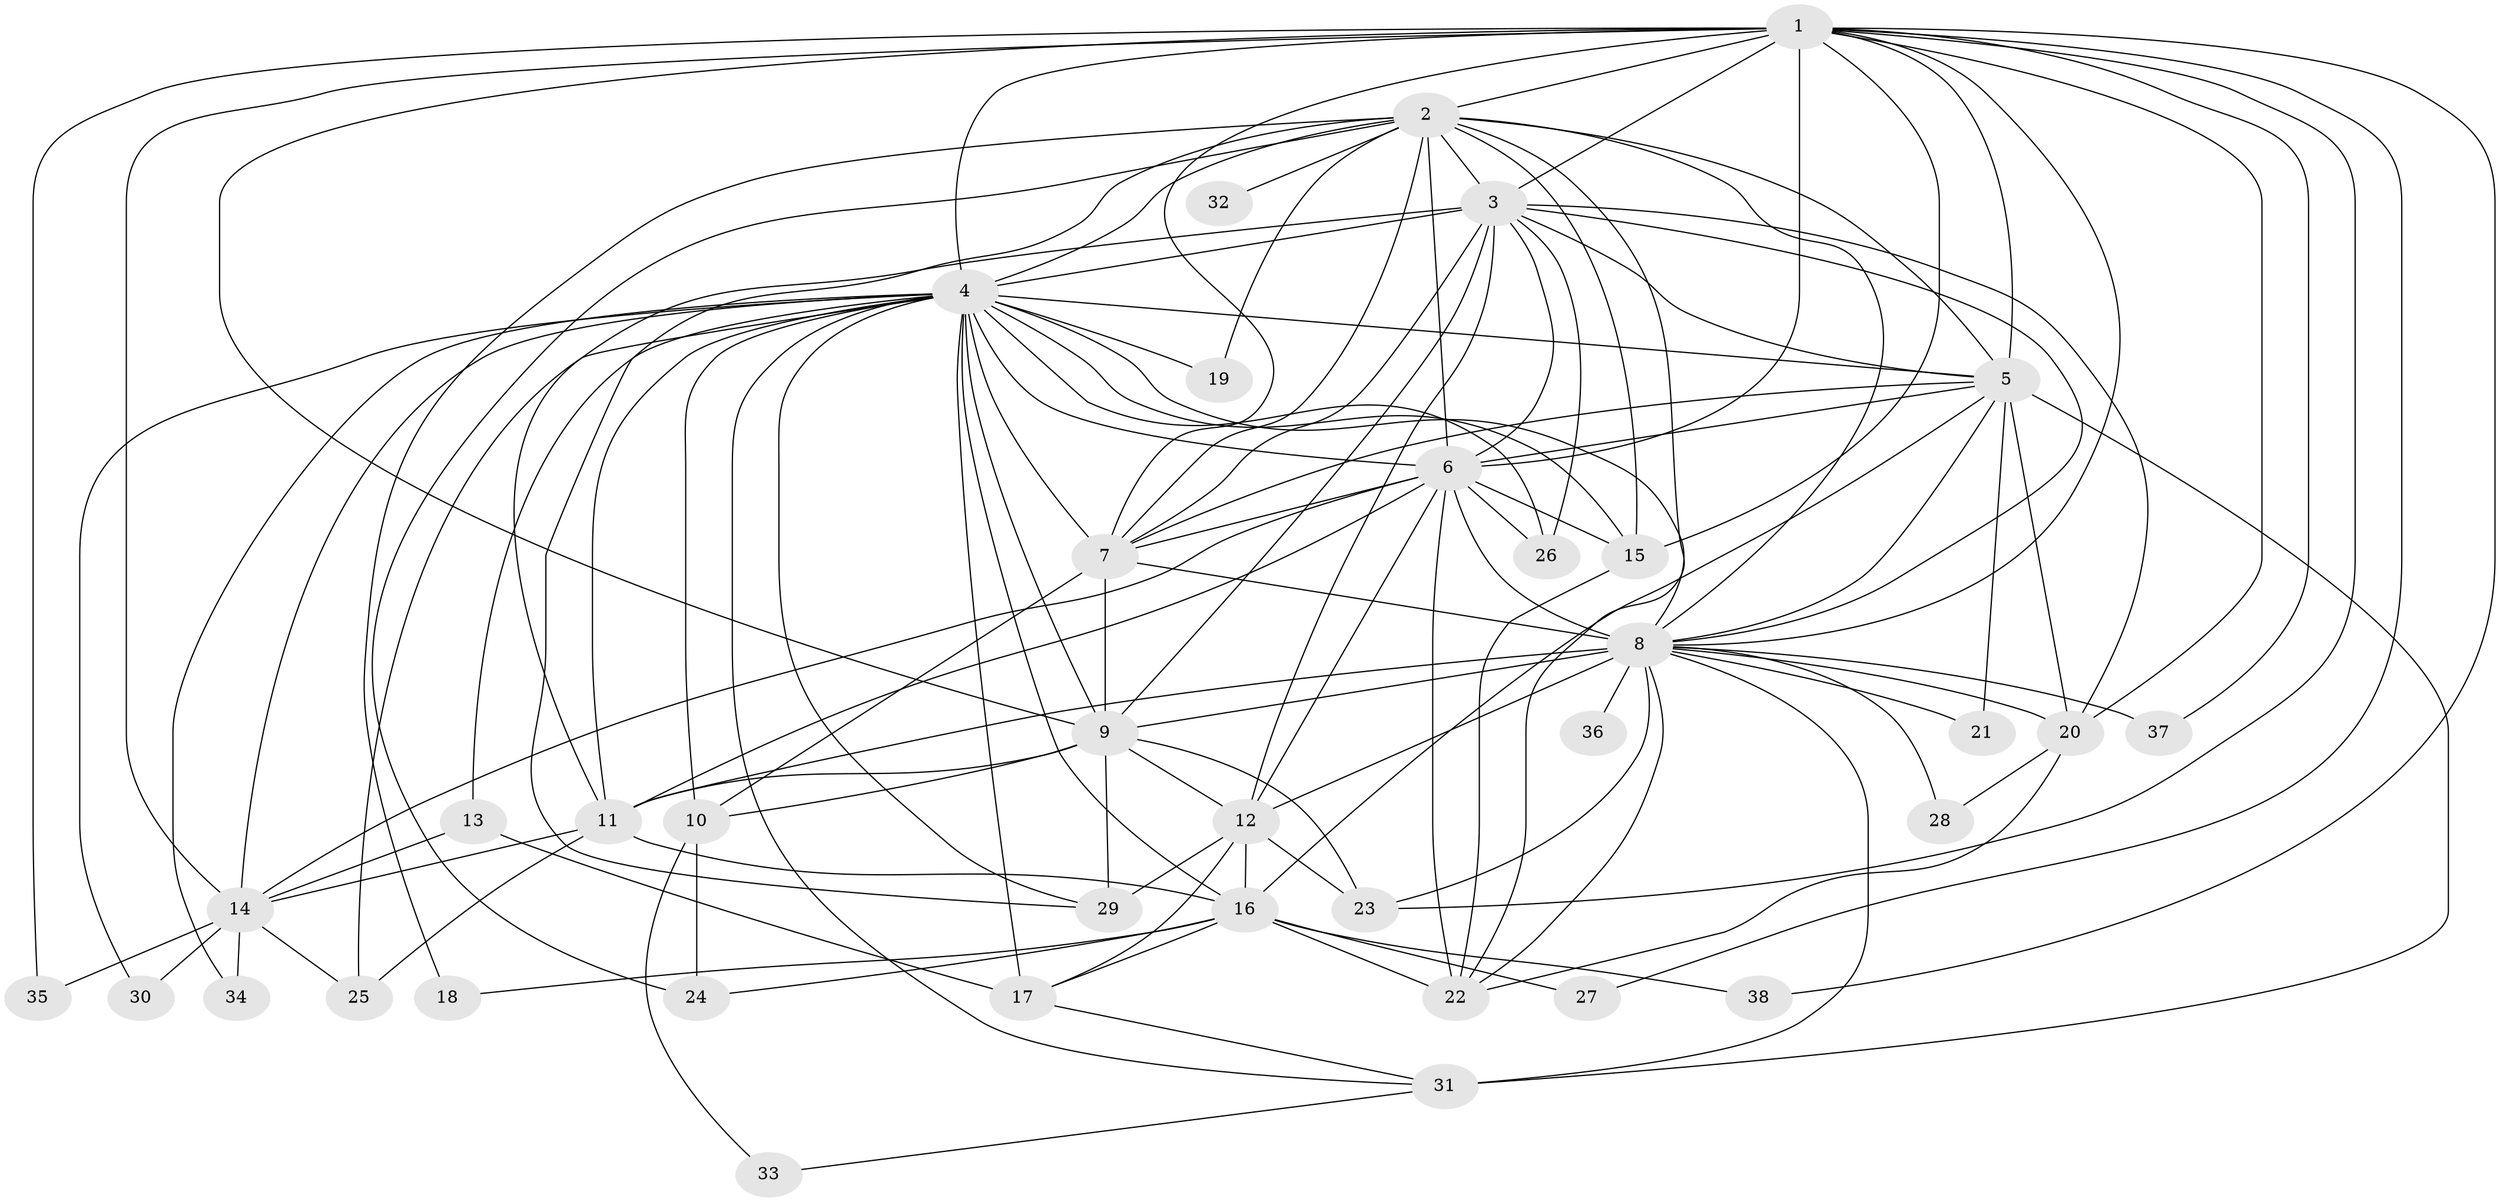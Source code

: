 // original degree distribution, {24: 0.008064516129032258, 19: 0.008064516129032258, 21: 0.008064516129032258, 30: 0.008064516129032258, 18: 0.024193548387096774, 16: 0.008064516129032258, 33: 0.008064516129032258, 22: 0.008064516129032258, 12: 0.016129032258064516, 5: 0.06451612903225806, 6: 0.016129032258064516, 2: 0.5967741935483871, 4: 0.08064516129032258, 3: 0.12903225806451613, 8: 0.008064516129032258, 7: 0.008064516129032258}
// Generated by graph-tools (version 1.1) at 2025/49/03/04/25 22:49:31]
// undirected, 38 vertices, 118 edges
graph export_dot {
  node [color=gray90,style=filled];
  1;
  2;
  3;
  4;
  5;
  6;
  7;
  8;
  9;
  10;
  11;
  12;
  13;
  14;
  15;
  16;
  17;
  18;
  19;
  20;
  21;
  22;
  23;
  24;
  25;
  26;
  27;
  28;
  29;
  30;
  31;
  32;
  33;
  34;
  35;
  36;
  37;
  38;
  1 -- 2 [weight=2.0];
  1 -- 3 [weight=4.0];
  1 -- 4 [weight=3.0];
  1 -- 5 [weight=2.0];
  1 -- 6 [weight=3.0];
  1 -- 7 [weight=1.0];
  1 -- 8 [weight=4.0];
  1 -- 9 [weight=1.0];
  1 -- 14 [weight=1.0];
  1 -- 15 [weight=1.0];
  1 -- 20 [weight=1.0];
  1 -- 23 [weight=1.0];
  1 -- 27 [weight=1.0];
  1 -- 35 [weight=1.0];
  1 -- 37 [weight=1.0];
  1 -- 38 [weight=1.0];
  2 -- 3 [weight=2.0];
  2 -- 4 [weight=2.0];
  2 -- 5 [weight=1.0];
  2 -- 6 [weight=2.0];
  2 -- 7 [weight=2.0];
  2 -- 8 [weight=2.0];
  2 -- 15 [weight=1.0];
  2 -- 18 [weight=1.0];
  2 -- 19 [weight=1.0];
  2 -- 22 [weight=1.0];
  2 -- 24 [weight=1.0];
  2 -- 29 [weight=1.0];
  2 -- 32 [weight=1.0];
  3 -- 4 [weight=4.0];
  3 -- 5 [weight=2.0];
  3 -- 6 [weight=4.0];
  3 -- 7 [weight=2.0];
  3 -- 8 [weight=1.0];
  3 -- 9 [weight=1.0];
  3 -- 11 [weight=9.0];
  3 -- 12 [weight=1.0];
  3 -- 20 [weight=4.0];
  3 -- 26 [weight=1.0];
  4 -- 5 [weight=3.0];
  4 -- 6 [weight=4.0];
  4 -- 7 [weight=2.0];
  4 -- 8 [weight=3.0];
  4 -- 9 [weight=4.0];
  4 -- 10 [weight=2.0];
  4 -- 11 [weight=1.0];
  4 -- 13 [weight=1.0];
  4 -- 14 [weight=1.0];
  4 -- 15 [weight=1.0];
  4 -- 16 [weight=1.0];
  4 -- 17 [weight=1.0];
  4 -- 19 [weight=1.0];
  4 -- 25 [weight=3.0];
  4 -- 26 [weight=1.0];
  4 -- 29 [weight=1.0];
  4 -- 30 [weight=1.0];
  4 -- 31 [weight=1.0];
  4 -- 34 [weight=1.0];
  5 -- 6 [weight=2.0];
  5 -- 7 [weight=1.0];
  5 -- 8 [weight=1.0];
  5 -- 16 [weight=1.0];
  5 -- 20 [weight=1.0];
  5 -- 21 [weight=1.0];
  5 -- 31 [weight=1.0];
  6 -- 7 [weight=3.0];
  6 -- 8 [weight=16.0];
  6 -- 11 [weight=1.0];
  6 -- 12 [weight=2.0];
  6 -- 14 [weight=1.0];
  6 -- 15 [weight=1.0];
  6 -- 22 [weight=6.0];
  6 -- 26 [weight=1.0];
  7 -- 8 [weight=1.0];
  7 -- 9 [weight=9.0];
  7 -- 10 [weight=1.0];
  8 -- 9 [weight=2.0];
  8 -- 11 [weight=2.0];
  8 -- 12 [weight=3.0];
  8 -- 20 [weight=2.0];
  8 -- 21 [weight=1.0];
  8 -- 22 [weight=4.0];
  8 -- 23 [weight=1.0];
  8 -- 28 [weight=1.0];
  8 -- 31 [weight=2.0];
  8 -- 36 [weight=2.0];
  8 -- 37 [weight=2.0];
  9 -- 10 [weight=1.0];
  9 -- 11 [weight=2.0];
  9 -- 12 [weight=1.0];
  9 -- 23 [weight=1.0];
  9 -- 29 [weight=1.0];
  10 -- 24 [weight=1.0];
  10 -- 33 [weight=1.0];
  11 -- 14 [weight=1.0];
  11 -- 16 [weight=1.0];
  11 -- 25 [weight=1.0];
  12 -- 16 [weight=1.0];
  12 -- 17 [weight=1.0];
  12 -- 23 [weight=1.0];
  12 -- 29 [weight=3.0];
  13 -- 14 [weight=1.0];
  13 -- 17 [weight=2.0];
  14 -- 25 [weight=2.0];
  14 -- 30 [weight=1.0];
  14 -- 34 [weight=1.0];
  14 -- 35 [weight=1.0];
  15 -- 22 [weight=1.0];
  16 -- 17 [weight=1.0];
  16 -- 18 [weight=1.0];
  16 -- 22 [weight=1.0];
  16 -- 24 [weight=1.0];
  16 -- 27 [weight=1.0];
  16 -- 38 [weight=1.0];
  17 -- 31 [weight=1.0];
  20 -- 22 [weight=1.0];
  20 -- 28 [weight=1.0];
  31 -- 33 [weight=1.0];
}
